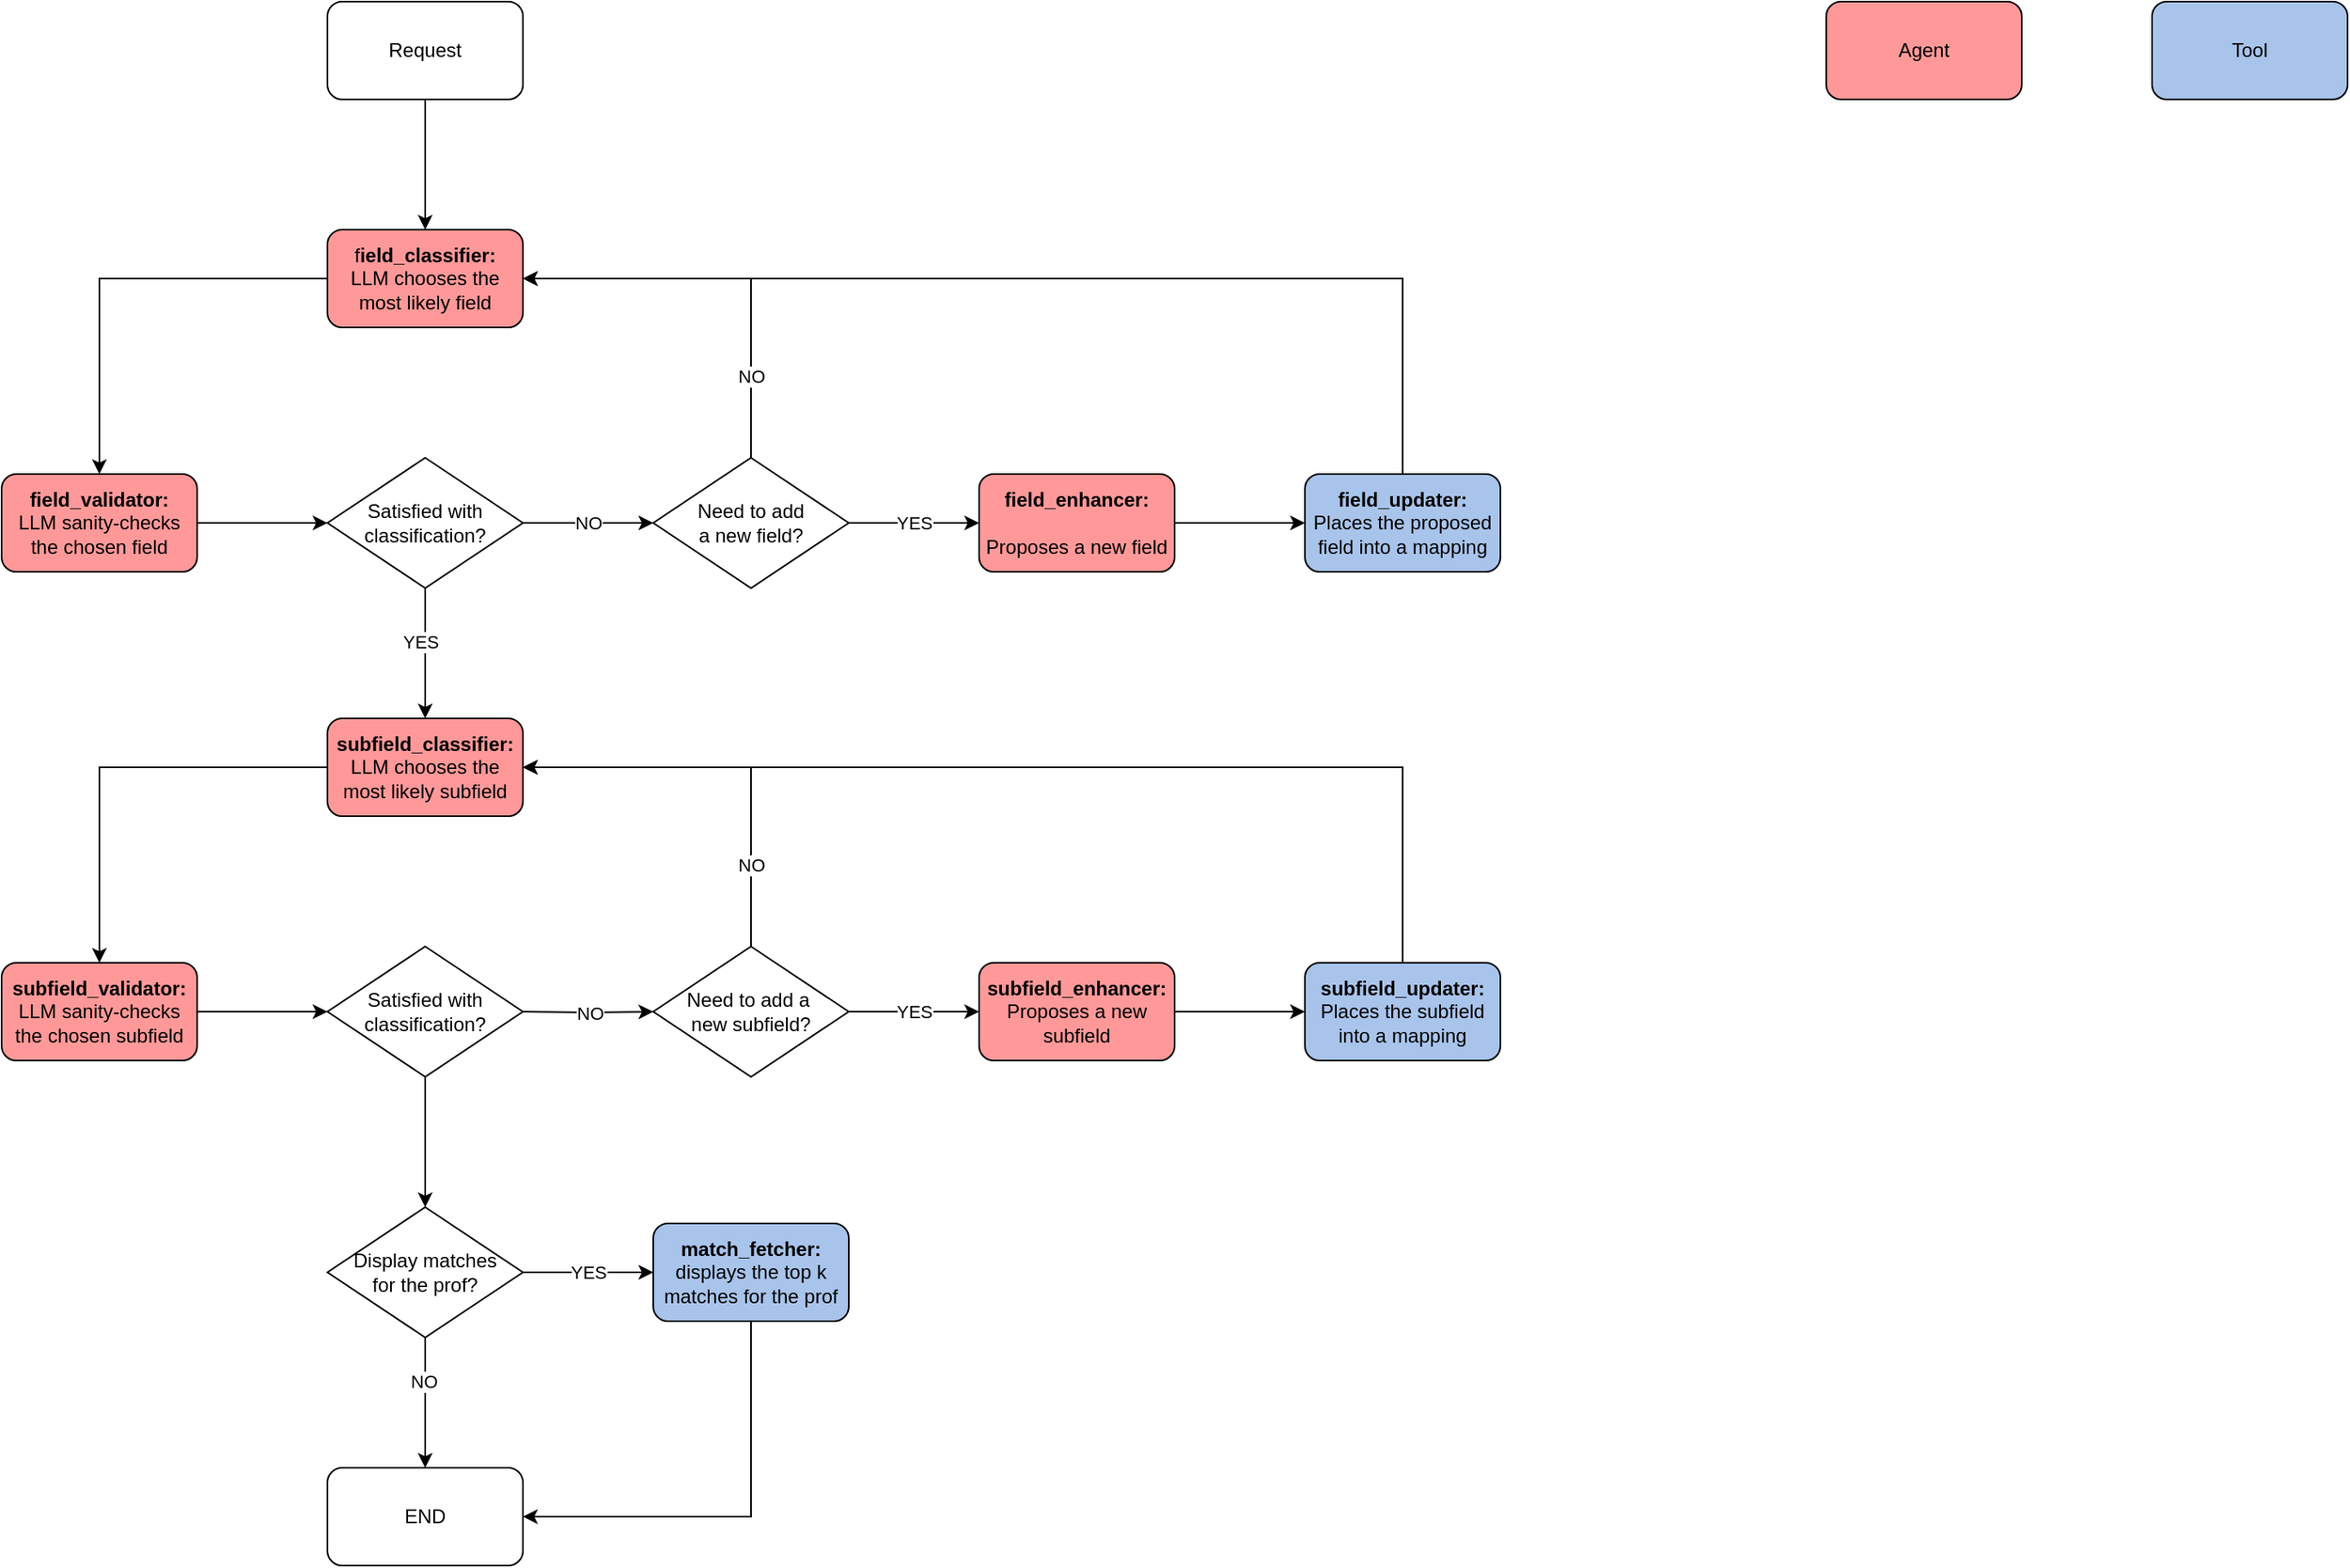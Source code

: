 <mxfile version="28.2.7">
  <diagram name="Page-1" id="xd1S-p52yk0DE2NdsRaZ">
    <mxGraphModel grid="1" page="1" gridSize="10" guides="1" tooltips="1" connect="1" arrows="1" fold="1" pageScale="1" pageWidth="850" pageHeight="1100" math="0" shadow="0">
      <root>
        <mxCell id="0" />
        <mxCell id="1" parent="0" />
        <mxCell id="tPzeA0ZCraDQcKaCvDTb-5" value="" style="edgeStyle=orthogonalEdgeStyle;rounded=0;orthogonalLoop=1;jettySize=auto;html=1;" edge="1" parent="1" source="tPzeA0ZCraDQcKaCvDTb-1" target="tPzeA0ZCraDQcKaCvDTb-4">
          <mxGeometry relative="1" as="geometry" />
        </mxCell>
        <mxCell id="tPzeA0ZCraDQcKaCvDTb-1" value="Request" style="rounded=1;whiteSpace=wrap;html=1;" vertex="1" parent="1">
          <mxGeometry x="340" y="40" width="120" height="60" as="geometry" />
        </mxCell>
        <mxCell id="tPzeA0ZCraDQcKaCvDTb-23" style="edgeStyle=orthogonalEdgeStyle;rounded=0;orthogonalLoop=1;jettySize=auto;html=1;exitX=0;exitY=0.5;exitDx=0;exitDy=0;entryX=0.5;entryY=0;entryDx=0;entryDy=0;" edge="1" parent="1" source="tPzeA0ZCraDQcKaCvDTb-4" target="tPzeA0ZCraDQcKaCvDTb-6">
          <mxGeometry relative="1" as="geometry">
            <Array as="points">
              <mxPoint x="200" y="210" />
            </Array>
          </mxGeometry>
        </mxCell>
        <mxCell id="tPzeA0ZCraDQcKaCvDTb-4" value="f&lt;b&gt;ield_classifier:&lt;/b&gt;&lt;div&gt;LLM chooses the most likely field&lt;/div&gt;" style="whiteSpace=wrap;html=1;rounded=1;fillColor=#FF9999;" vertex="1" parent="1">
          <mxGeometry x="340" y="180" width="120" height="60" as="geometry" />
        </mxCell>
        <mxCell id="tPzeA0ZCraDQcKaCvDTb-26" style="edgeStyle=orthogonalEdgeStyle;rounded=0;orthogonalLoop=1;jettySize=auto;html=1;entryX=0;entryY=0.5;entryDx=0;entryDy=0;" edge="1" parent="1" source="tPzeA0ZCraDQcKaCvDTb-6" target="tPzeA0ZCraDQcKaCvDTb-25">
          <mxGeometry relative="1" as="geometry" />
        </mxCell>
        <mxCell id="tPzeA0ZCraDQcKaCvDTb-6" value="&lt;b&gt;field_validator:&lt;/b&gt;&lt;div&gt;LLM sanity-checks the chosen field&lt;/div&gt;" style="whiteSpace=wrap;html=1;rounded=1;fillColor=#FF9999;" vertex="1" parent="1">
          <mxGeometry x="140" y="330" width="120" height="60" as="geometry" />
        </mxCell>
        <mxCell id="tPzeA0ZCraDQcKaCvDTb-30" value="" style="edgeStyle=orthogonalEdgeStyle;rounded=0;orthogonalLoop=1;jettySize=auto;html=1;" edge="1" parent="1" source="tPzeA0ZCraDQcKaCvDTb-11" target="tPzeA0ZCraDQcKaCvDTb-29">
          <mxGeometry relative="1" as="geometry" />
        </mxCell>
        <mxCell id="tPzeA0ZCraDQcKaCvDTb-11" value="&lt;b&gt;field_enhancer:&lt;/b&gt;&lt;div&gt;&lt;b&gt;&lt;br&gt;&lt;/b&gt;&lt;div&gt;Proposes a new field&lt;/div&gt;&lt;/div&gt;" style="whiteSpace=wrap;html=1;rounded=1;fillColor=#FF9999;" vertex="1" parent="1">
          <mxGeometry x="740" y="330" width="120" height="60" as="geometry" />
        </mxCell>
        <mxCell id="tPzeA0ZCraDQcKaCvDTb-22" value="YES" style="edgeStyle=orthogonalEdgeStyle;rounded=0;orthogonalLoop=1;jettySize=auto;html=1;exitX=1;exitY=0.5;exitDx=0;exitDy=0;entryX=0;entryY=0.5;entryDx=0;entryDy=0;" edge="1" parent="1" source="tPzeA0ZCraDQcKaCvDTb-19" target="tPzeA0ZCraDQcKaCvDTb-11">
          <mxGeometry relative="1" as="geometry" />
        </mxCell>
        <mxCell id="tPzeA0ZCraDQcKaCvDTb-28" value="NO" style="edgeStyle=orthogonalEdgeStyle;rounded=0;orthogonalLoop=1;jettySize=auto;html=1;entryX=1;entryY=0.5;entryDx=0;entryDy=0;" edge="1" parent="1" source="tPzeA0ZCraDQcKaCvDTb-19" target="tPzeA0ZCraDQcKaCvDTb-4">
          <mxGeometry x="-0.6" relative="1" as="geometry">
            <Array as="points">
              <mxPoint x="600" y="210" />
            </Array>
            <mxPoint as="offset" />
          </mxGeometry>
        </mxCell>
        <mxCell id="tPzeA0ZCraDQcKaCvDTb-19" value="Need to&amp;nbsp;&lt;span style=&quot;background-color: transparent; color: light-dark(rgb(0, 0, 0), rgb(255, 255, 255));&quot;&gt;add&lt;/span&gt;&lt;div&gt;&lt;span style=&quot;background-color: transparent; color: light-dark(rgb(0, 0, 0), rgb(255, 255, 255));&quot;&gt;a new field?&lt;/span&gt;&lt;/div&gt;" style="rhombus;whiteSpace=wrap;html=1;" vertex="1" parent="1">
          <mxGeometry x="540" y="320" width="120" height="80" as="geometry" />
        </mxCell>
        <mxCell id="tPzeA0ZCraDQcKaCvDTb-27" value="NO" style="edgeStyle=orthogonalEdgeStyle;rounded=0;orthogonalLoop=1;jettySize=auto;html=1;exitX=1;exitY=0.5;exitDx=0;exitDy=0;entryX=0;entryY=0.5;entryDx=0;entryDy=0;" edge="1" parent="1" source="tPzeA0ZCraDQcKaCvDTb-25" target="tPzeA0ZCraDQcKaCvDTb-19">
          <mxGeometry relative="1" as="geometry" />
        </mxCell>
        <mxCell id="tPzeA0ZCraDQcKaCvDTb-48" style="edgeStyle=orthogonalEdgeStyle;rounded=0;orthogonalLoop=1;jettySize=auto;html=1;exitX=0.5;exitY=1;exitDx=0;exitDy=0;entryX=0.5;entryY=0;entryDx=0;entryDy=0;" edge="1" parent="1" source="tPzeA0ZCraDQcKaCvDTb-25" target="tPzeA0ZCraDQcKaCvDTb-38">
          <mxGeometry relative="1" as="geometry" />
        </mxCell>
        <mxCell id="tPzeA0ZCraDQcKaCvDTb-51" value="YES" style="edgeLabel;html=1;align=center;verticalAlign=middle;resizable=0;points=[];" connectable="0" vertex="1" parent="tPzeA0ZCraDQcKaCvDTb-48">
          <mxGeometry x="-0.185" y="-3" relative="1" as="geometry">
            <mxPoint as="offset" />
          </mxGeometry>
        </mxCell>
        <mxCell id="tPzeA0ZCraDQcKaCvDTb-25" value="Satisfied with classification?" style="rhombus;whiteSpace=wrap;html=1;" vertex="1" parent="1">
          <mxGeometry x="340" y="320" width="120" height="80" as="geometry" />
        </mxCell>
        <mxCell id="tPzeA0ZCraDQcKaCvDTb-32" style="edgeStyle=orthogonalEdgeStyle;rounded=0;orthogonalLoop=1;jettySize=auto;html=1;entryX=1;entryY=0.5;entryDx=0;entryDy=0;exitX=0.5;exitY=0;exitDx=0;exitDy=0;" edge="1" parent="1" source="tPzeA0ZCraDQcKaCvDTb-29" target="tPzeA0ZCraDQcKaCvDTb-4">
          <mxGeometry relative="1" as="geometry">
            <Array as="points">
              <mxPoint x="1000" y="210" />
            </Array>
          </mxGeometry>
        </mxCell>
        <mxCell id="tPzeA0ZCraDQcKaCvDTb-29" value="&lt;b&gt;field_updater:&lt;/b&gt;&lt;div&gt;Places the proposed field into a mapping&lt;/div&gt;" style="whiteSpace=wrap;html=1;rounded=1;fillColor=#A9C4EB;" vertex="1" parent="1">
          <mxGeometry x="940" y="330" width="120" height="60" as="geometry" />
        </mxCell>
        <mxCell id="tPzeA0ZCraDQcKaCvDTb-37" style="edgeStyle=orthogonalEdgeStyle;rounded=0;orthogonalLoop=1;jettySize=auto;html=1;exitX=0;exitY=0.5;exitDx=0;exitDy=0;entryX=0.5;entryY=0;entryDx=0;entryDy=0;" edge="1" parent="1" source="tPzeA0ZCraDQcKaCvDTb-38" target="tPzeA0ZCraDQcKaCvDTb-40">
          <mxGeometry relative="1" as="geometry">
            <Array as="points">
              <mxPoint x="200" y="510" />
            </Array>
          </mxGeometry>
        </mxCell>
        <mxCell id="tPzeA0ZCraDQcKaCvDTb-38" value="&lt;b&gt;subfield_classifier:&lt;/b&gt;&lt;div&gt;LLM chooses the most likely subfield&lt;/div&gt;" style="whiteSpace=wrap;html=1;rounded=1;fillColor=#FF9999;" vertex="1" parent="1">
          <mxGeometry x="340" y="480" width="120" height="60" as="geometry" />
        </mxCell>
        <mxCell id="tPzeA0ZCraDQcKaCvDTb-39" style="edgeStyle=orthogonalEdgeStyle;rounded=0;orthogonalLoop=1;jettySize=auto;html=1;entryX=0;entryY=0.5;entryDx=0;entryDy=0;" edge="1" parent="1" source="tPzeA0ZCraDQcKaCvDTb-40" target="tPzeA0ZCraDQcKaCvDTb-49">
          <mxGeometry relative="1" as="geometry">
            <mxPoint x="340" y="660" as="targetPoint" />
          </mxGeometry>
        </mxCell>
        <mxCell id="tPzeA0ZCraDQcKaCvDTb-40" value="&lt;b&gt;subfield_validator:&lt;/b&gt;&lt;div&gt;LLM sanity-checks the chosen subfield&lt;/div&gt;" style="whiteSpace=wrap;html=1;rounded=1;fillColor=#FF9999;" vertex="1" parent="1">
          <mxGeometry x="140" y="630" width="120" height="60" as="geometry" />
        </mxCell>
        <mxCell id="tPzeA0ZCraDQcKaCvDTb-41" value="" style="edgeStyle=orthogonalEdgeStyle;rounded=0;orthogonalLoop=1;jettySize=auto;html=1;" edge="1" parent="1" source="tPzeA0ZCraDQcKaCvDTb-42" target="tPzeA0ZCraDQcKaCvDTb-47">
          <mxGeometry relative="1" as="geometry" />
        </mxCell>
        <mxCell id="tPzeA0ZCraDQcKaCvDTb-42" value="&lt;b&gt;subfield_enhancer:&lt;/b&gt;&lt;div&gt;&lt;div&gt;Proposes a new subfield&lt;/div&gt;&lt;/div&gt;" style="whiteSpace=wrap;html=1;rounded=1;fillColor=#FF9999;" vertex="1" parent="1">
          <mxGeometry x="740" y="630" width="120" height="60" as="geometry" />
        </mxCell>
        <mxCell id="tPzeA0ZCraDQcKaCvDTb-43" value="YES" style="edgeStyle=orthogonalEdgeStyle;rounded=0;orthogonalLoop=1;jettySize=auto;html=1;exitX=1;exitY=0.5;exitDx=0;exitDy=0;entryX=0;entryY=0.5;entryDx=0;entryDy=0;" edge="1" parent="1" source="tPzeA0ZCraDQcKaCvDTb-50" target="tPzeA0ZCraDQcKaCvDTb-42">
          <mxGeometry relative="1" as="geometry">
            <mxPoint x="660" y="660" as="sourcePoint" />
          </mxGeometry>
        </mxCell>
        <mxCell id="tPzeA0ZCraDQcKaCvDTb-44" value="NO" style="edgeStyle=orthogonalEdgeStyle;rounded=0;orthogonalLoop=1;jettySize=auto;html=1;entryX=1;entryY=0.5;entryDx=0;entryDy=0;exitX=0.5;exitY=0;exitDx=0;exitDy=0;" edge="1" parent="1" source="tPzeA0ZCraDQcKaCvDTb-50" target="tPzeA0ZCraDQcKaCvDTb-38">
          <mxGeometry x="-0.6" relative="1" as="geometry">
            <mxPoint x="600" y="620" as="sourcePoint" />
            <Array as="points">
              <mxPoint x="600" y="510" />
            </Array>
            <mxPoint as="offset" />
          </mxGeometry>
        </mxCell>
        <mxCell id="tPzeA0ZCraDQcKaCvDTb-45" value="NO" style="edgeStyle=orthogonalEdgeStyle;rounded=0;orthogonalLoop=1;jettySize=auto;html=1;exitX=1;exitY=0.5;exitDx=0;exitDy=0;entryX=0;entryY=0.5;entryDx=0;entryDy=0;" edge="1" parent="1" target="tPzeA0ZCraDQcKaCvDTb-50">
          <mxGeometry relative="1" as="geometry">
            <mxPoint x="460" y="660" as="sourcePoint" />
            <mxPoint x="540" y="660" as="targetPoint" />
          </mxGeometry>
        </mxCell>
        <mxCell id="tPzeA0ZCraDQcKaCvDTb-46" style="edgeStyle=orthogonalEdgeStyle;rounded=0;orthogonalLoop=1;jettySize=auto;html=1;entryX=1;entryY=0.5;entryDx=0;entryDy=0;exitX=0.5;exitY=0;exitDx=0;exitDy=0;" edge="1" parent="1" source="tPzeA0ZCraDQcKaCvDTb-47" target="tPzeA0ZCraDQcKaCvDTb-38">
          <mxGeometry relative="1" as="geometry">
            <Array as="points">
              <mxPoint x="1000" y="510" />
            </Array>
          </mxGeometry>
        </mxCell>
        <mxCell id="tPzeA0ZCraDQcKaCvDTb-47" value="&lt;b&gt;subfield_updater:&lt;/b&gt;&lt;div&gt;Places the subfield into a mapping&lt;/div&gt;" style="whiteSpace=wrap;html=1;rounded=1;fillColor=#A9C4EB;" vertex="1" parent="1">
          <mxGeometry x="940" y="630" width="120" height="60" as="geometry" />
        </mxCell>
        <mxCell id="tPzeA0ZCraDQcKaCvDTb-53" value="" style="edgeStyle=orthogonalEdgeStyle;rounded=0;orthogonalLoop=1;jettySize=auto;html=1;" edge="1" parent="1" source="tPzeA0ZCraDQcKaCvDTb-49" target="tPzeA0ZCraDQcKaCvDTb-52">
          <mxGeometry relative="1" as="geometry" />
        </mxCell>
        <mxCell id="tPzeA0ZCraDQcKaCvDTb-49" value="Satisfied with classification?" style="rhombus;whiteSpace=wrap;html=1;" vertex="1" parent="1">
          <mxGeometry x="340" y="620" width="120" height="80" as="geometry" />
        </mxCell>
        <mxCell id="tPzeA0ZCraDQcKaCvDTb-50" value="Need to&amp;nbsp;&lt;span style=&quot;background-color: transparent; color: light-dark(rgb(0, 0, 0), rgb(255, 255, 255));&quot;&gt;add&amp;nbsp;&lt;/span&gt;&lt;span style=&quot;background-color: transparent; color: light-dark(rgb(0, 0, 0), rgb(255, 255, 255));&quot;&gt;a&amp;nbsp;&lt;/span&gt;&lt;div&gt;&lt;span style=&quot;background-color: transparent; color: light-dark(rgb(0, 0, 0), rgb(255, 255, 255));&quot;&gt;new subfield?&lt;/span&gt;&lt;/div&gt;" style="rhombus;whiteSpace=wrap;html=1;" vertex="1" parent="1">
          <mxGeometry x="540" y="620" width="120" height="80" as="geometry" />
        </mxCell>
        <mxCell id="tPzeA0ZCraDQcKaCvDTb-55" value="YES" style="edgeStyle=orthogonalEdgeStyle;rounded=0;orthogonalLoop=1;jettySize=auto;html=1;" edge="1" parent="1" source="tPzeA0ZCraDQcKaCvDTb-52" target="tPzeA0ZCraDQcKaCvDTb-54">
          <mxGeometry relative="1" as="geometry" />
        </mxCell>
        <mxCell id="tPzeA0ZCraDQcKaCvDTb-57" value="" style="edgeStyle=orthogonalEdgeStyle;rounded=0;orthogonalLoop=1;jettySize=auto;html=1;" edge="1" parent="1" source="tPzeA0ZCraDQcKaCvDTb-52" target="tPzeA0ZCraDQcKaCvDTb-56">
          <mxGeometry relative="1" as="geometry" />
        </mxCell>
        <mxCell id="tPzeA0ZCraDQcKaCvDTb-59" value="NO" style="edgeLabel;html=1;align=center;verticalAlign=middle;resizable=0;points=[];" connectable="0" vertex="1" parent="tPzeA0ZCraDQcKaCvDTb-57">
          <mxGeometry x="-0.332" y="-1" relative="1" as="geometry">
            <mxPoint as="offset" />
          </mxGeometry>
        </mxCell>
        <mxCell id="tPzeA0ZCraDQcKaCvDTb-52" value="Display matches&lt;div&gt;for the prof?&lt;/div&gt;" style="rhombus;whiteSpace=wrap;html=1;" vertex="1" parent="1">
          <mxGeometry x="340" y="780" width="120" height="80" as="geometry" />
        </mxCell>
        <mxCell id="tPzeA0ZCraDQcKaCvDTb-58" style="edgeStyle=orthogonalEdgeStyle;rounded=0;orthogonalLoop=1;jettySize=auto;html=1;entryX=1;entryY=0.5;entryDx=0;entryDy=0;" edge="1" parent="1" source="tPzeA0ZCraDQcKaCvDTb-54" target="tPzeA0ZCraDQcKaCvDTb-56">
          <mxGeometry relative="1" as="geometry">
            <Array as="points">
              <mxPoint x="600" y="970" />
            </Array>
          </mxGeometry>
        </mxCell>
        <mxCell id="tPzeA0ZCraDQcKaCvDTb-54" value="&lt;b&gt;match_fetcher:&lt;/b&gt;&lt;div&gt;displays the top k matches for the prof&lt;/div&gt;" style="rounded=1;whiteSpace=wrap;html=1;fillColor=#A9C4EB;" vertex="1" parent="1">
          <mxGeometry x="540" y="790" width="120" height="60" as="geometry" />
        </mxCell>
        <mxCell id="tPzeA0ZCraDQcKaCvDTb-56" value="END" style="rounded=1;whiteSpace=wrap;html=1;" vertex="1" parent="1">
          <mxGeometry x="340" y="940" width="120" height="60" as="geometry" />
        </mxCell>
        <mxCell id="tPzeA0ZCraDQcKaCvDTb-61" value="Agent" style="rounded=1;whiteSpace=wrap;html=1;fillColor=#FF9999;" vertex="1" parent="1">
          <mxGeometry x="1260" y="40" width="120" height="60" as="geometry" />
        </mxCell>
        <mxCell id="tPzeA0ZCraDQcKaCvDTb-62" value="Tool" style="rounded=1;whiteSpace=wrap;html=1;fillColor=#A9C4EB;" vertex="1" parent="1">
          <mxGeometry x="1460" y="40" width="120" height="60" as="geometry" />
        </mxCell>
      </root>
    </mxGraphModel>
  </diagram>
</mxfile>
